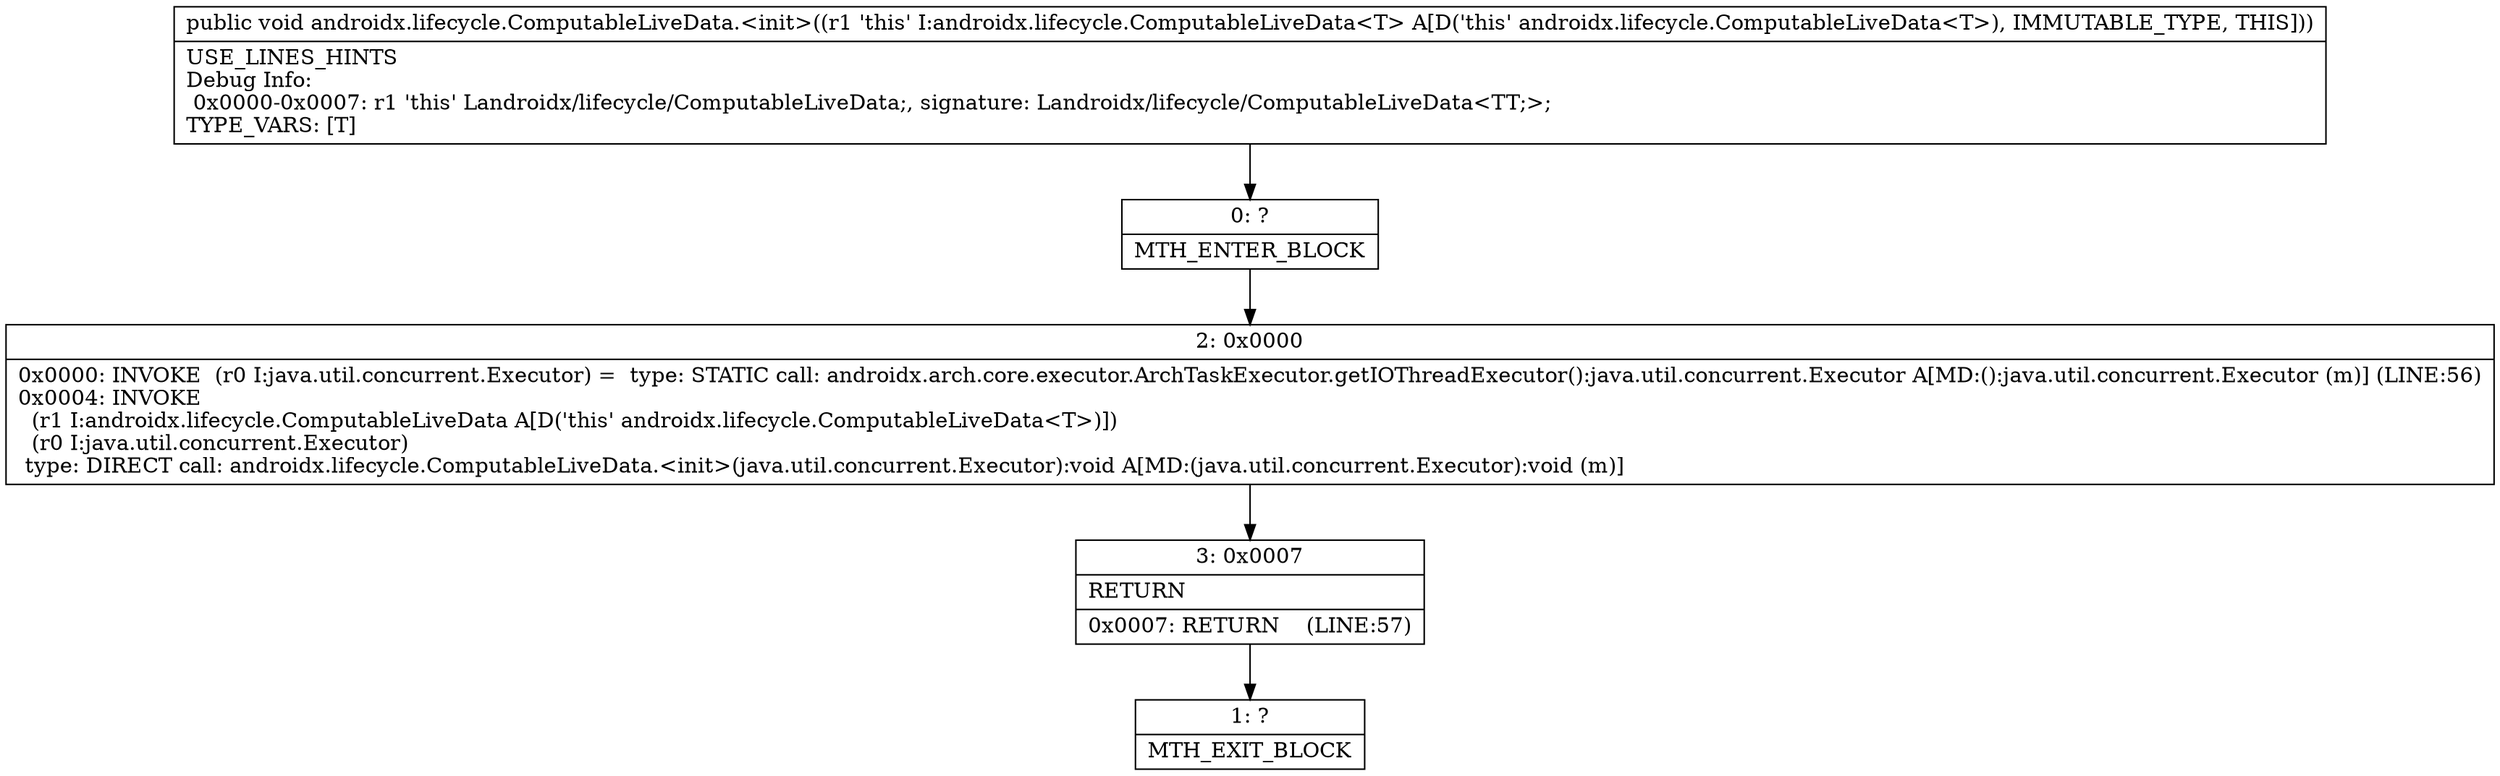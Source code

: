 digraph "CFG forandroidx.lifecycle.ComputableLiveData.\<init\>()V" {
Node_0 [shape=record,label="{0\:\ ?|MTH_ENTER_BLOCK\l}"];
Node_2 [shape=record,label="{2\:\ 0x0000|0x0000: INVOKE  (r0 I:java.util.concurrent.Executor) =  type: STATIC call: androidx.arch.core.executor.ArchTaskExecutor.getIOThreadExecutor():java.util.concurrent.Executor A[MD:():java.util.concurrent.Executor (m)] (LINE:56)\l0x0004: INVOKE  \l  (r1 I:androidx.lifecycle.ComputableLiveData A[D('this' androidx.lifecycle.ComputableLiveData\<T\>)])\l  (r0 I:java.util.concurrent.Executor)\l type: DIRECT call: androidx.lifecycle.ComputableLiveData.\<init\>(java.util.concurrent.Executor):void A[MD:(java.util.concurrent.Executor):void (m)]\l}"];
Node_3 [shape=record,label="{3\:\ 0x0007|RETURN\l|0x0007: RETURN    (LINE:57)\l}"];
Node_1 [shape=record,label="{1\:\ ?|MTH_EXIT_BLOCK\l}"];
MethodNode[shape=record,label="{public void androidx.lifecycle.ComputableLiveData.\<init\>((r1 'this' I:androidx.lifecycle.ComputableLiveData\<T\> A[D('this' androidx.lifecycle.ComputableLiveData\<T\>), IMMUTABLE_TYPE, THIS]))  | USE_LINES_HINTS\lDebug Info:\l  0x0000\-0x0007: r1 'this' Landroidx\/lifecycle\/ComputableLiveData;, signature: Landroidx\/lifecycle\/ComputableLiveData\<TT;\>;\lTYPE_VARS: [T]\l}"];
MethodNode -> Node_0;Node_0 -> Node_2;
Node_2 -> Node_3;
Node_3 -> Node_1;
}

